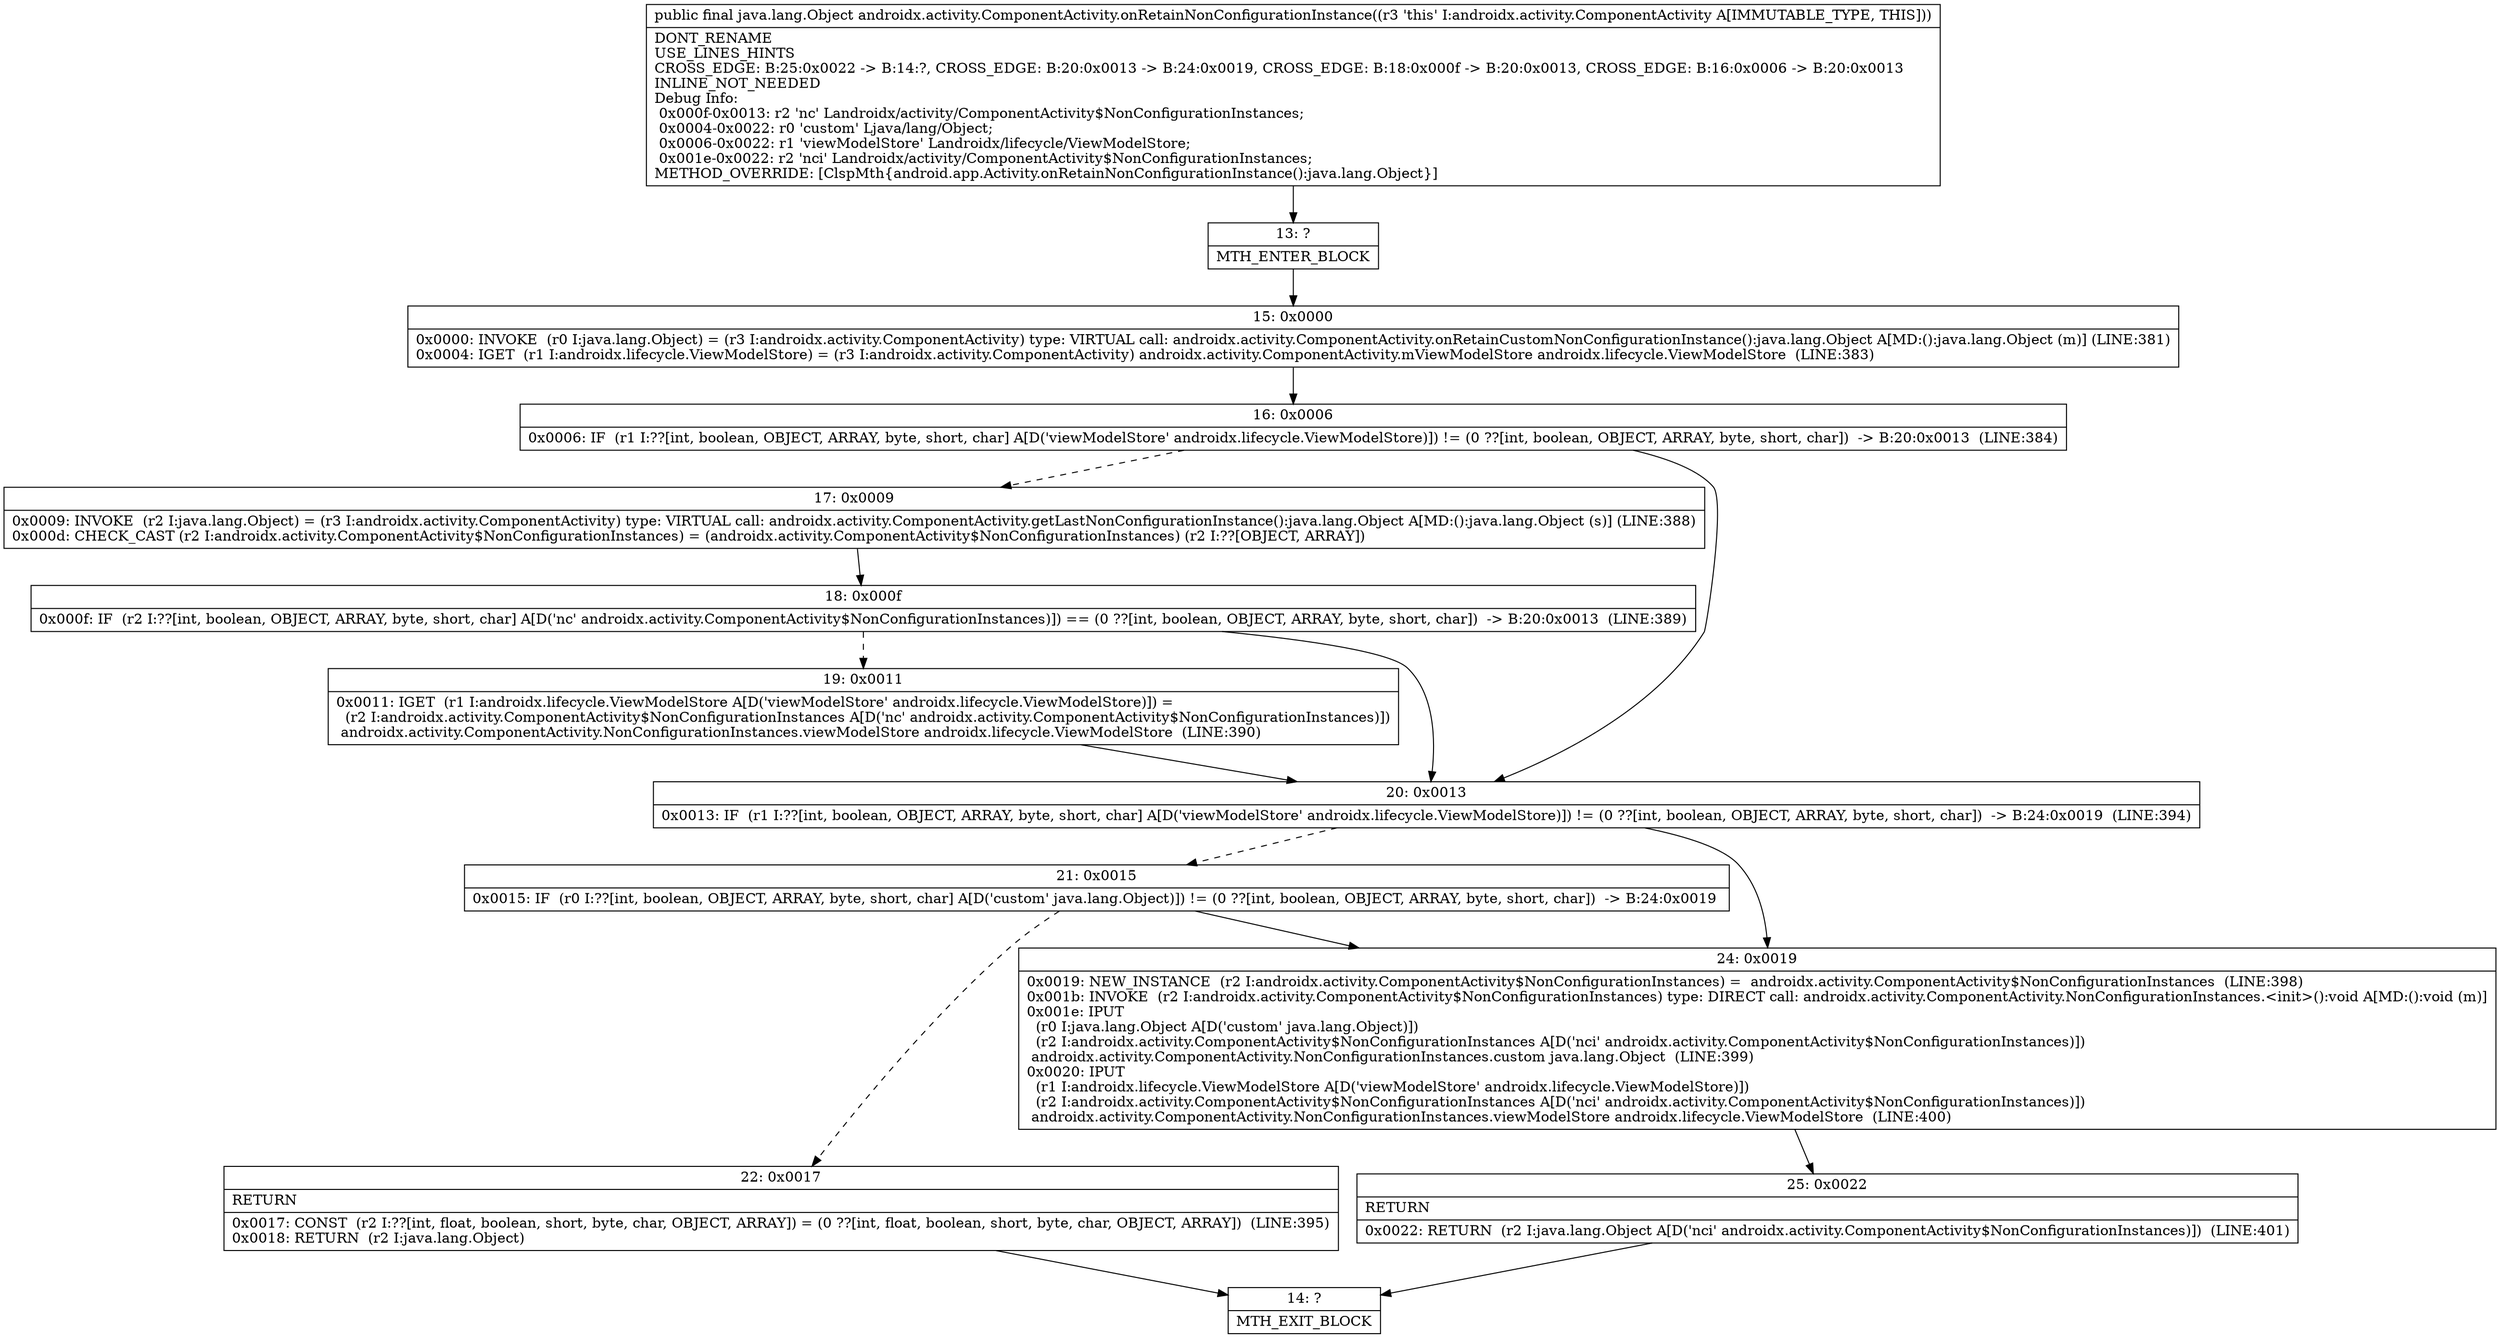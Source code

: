 digraph "CFG forandroidx.activity.ComponentActivity.onRetainNonConfigurationInstance()Ljava\/lang\/Object;" {
Node_13 [shape=record,label="{13\:\ ?|MTH_ENTER_BLOCK\l}"];
Node_15 [shape=record,label="{15\:\ 0x0000|0x0000: INVOKE  (r0 I:java.lang.Object) = (r3 I:androidx.activity.ComponentActivity) type: VIRTUAL call: androidx.activity.ComponentActivity.onRetainCustomNonConfigurationInstance():java.lang.Object A[MD:():java.lang.Object (m)] (LINE:381)\l0x0004: IGET  (r1 I:androidx.lifecycle.ViewModelStore) = (r3 I:androidx.activity.ComponentActivity) androidx.activity.ComponentActivity.mViewModelStore androidx.lifecycle.ViewModelStore  (LINE:383)\l}"];
Node_16 [shape=record,label="{16\:\ 0x0006|0x0006: IF  (r1 I:??[int, boolean, OBJECT, ARRAY, byte, short, char] A[D('viewModelStore' androidx.lifecycle.ViewModelStore)]) != (0 ??[int, boolean, OBJECT, ARRAY, byte, short, char])  \-\> B:20:0x0013  (LINE:384)\l}"];
Node_17 [shape=record,label="{17\:\ 0x0009|0x0009: INVOKE  (r2 I:java.lang.Object) = (r3 I:androidx.activity.ComponentActivity) type: VIRTUAL call: androidx.activity.ComponentActivity.getLastNonConfigurationInstance():java.lang.Object A[MD:():java.lang.Object (s)] (LINE:388)\l0x000d: CHECK_CAST (r2 I:androidx.activity.ComponentActivity$NonConfigurationInstances) = (androidx.activity.ComponentActivity$NonConfigurationInstances) (r2 I:??[OBJECT, ARRAY]) \l}"];
Node_18 [shape=record,label="{18\:\ 0x000f|0x000f: IF  (r2 I:??[int, boolean, OBJECT, ARRAY, byte, short, char] A[D('nc' androidx.activity.ComponentActivity$NonConfigurationInstances)]) == (0 ??[int, boolean, OBJECT, ARRAY, byte, short, char])  \-\> B:20:0x0013  (LINE:389)\l}"];
Node_19 [shape=record,label="{19\:\ 0x0011|0x0011: IGET  (r1 I:androidx.lifecycle.ViewModelStore A[D('viewModelStore' androidx.lifecycle.ViewModelStore)]) = \l  (r2 I:androidx.activity.ComponentActivity$NonConfigurationInstances A[D('nc' androidx.activity.ComponentActivity$NonConfigurationInstances)])\l androidx.activity.ComponentActivity.NonConfigurationInstances.viewModelStore androidx.lifecycle.ViewModelStore  (LINE:390)\l}"];
Node_20 [shape=record,label="{20\:\ 0x0013|0x0013: IF  (r1 I:??[int, boolean, OBJECT, ARRAY, byte, short, char] A[D('viewModelStore' androidx.lifecycle.ViewModelStore)]) != (0 ??[int, boolean, OBJECT, ARRAY, byte, short, char])  \-\> B:24:0x0019  (LINE:394)\l}"];
Node_21 [shape=record,label="{21\:\ 0x0015|0x0015: IF  (r0 I:??[int, boolean, OBJECT, ARRAY, byte, short, char] A[D('custom' java.lang.Object)]) != (0 ??[int, boolean, OBJECT, ARRAY, byte, short, char])  \-\> B:24:0x0019 \l}"];
Node_22 [shape=record,label="{22\:\ 0x0017|RETURN\l|0x0017: CONST  (r2 I:??[int, float, boolean, short, byte, char, OBJECT, ARRAY]) = (0 ??[int, float, boolean, short, byte, char, OBJECT, ARRAY])  (LINE:395)\l0x0018: RETURN  (r2 I:java.lang.Object) \l}"];
Node_14 [shape=record,label="{14\:\ ?|MTH_EXIT_BLOCK\l}"];
Node_24 [shape=record,label="{24\:\ 0x0019|0x0019: NEW_INSTANCE  (r2 I:androidx.activity.ComponentActivity$NonConfigurationInstances) =  androidx.activity.ComponentActivity$NonConfigurationInstances  (LINE:398)\l0x001b: INVOKE  (r2 I:androidx.activity.ComponentActivity$NonConfigurationInstances) type: DIRECT call: androidx.activity.ComponentActivity.NonConfigurationInstances.\<init\>():void A[MD:():void (m)]\l0x001e: IPUT  \l  (r0 I:java.lang.Object A[D('custom' java.lang.Object)])\l  (r2 I:androidx.activity.ComponentActivity$NonConfigurationInstances A[D('nci' androidx.activity.ComponentActivity$NonConfigurationInstances)])\l androidx.activity.ComponentActivity.NonConfigurationInstances.custom java.lang.Object  (LINE:399)\l0x0020: IPUT  \l  (r1 I:androidx.lifecycle.ViewModelStore A[D('viewModelStore' androidx.lifecycle.ViewModelStore)])\l  (r2 I:androidx.activity.ComponentActivity$NonConfigurationInstances A[D('nci' androidx.activity.ComponentActivity$NonConfigurationInstances)])\l androidx.activity.ComponentActivity.NonConfigurationInstances.viewModelStore androidx.lifecycle.ViewModelStore  (LINE:400)\l}"];
Node_25 [shape=record,label="{25\:\ 0x0022|RETURN\l|0x0022: RETURN  (r2 I:java.lang.Object A[D('nci' androidx.activity.ComponentActivity$NonConfigurationInstances)])  (LINE:401)\l}"];
MethodNode[shape=record,label="{public final java.lang.Object androidx.activity.ComponentActivity.onRetainNonConfigurationInstance((r3 'this' I:androidx.activity.ComponentActivity A[IMMUTABLE_TYPE, THIS]))  | DONT_RENAME\lUSE_LINES_HINTS\lCROSS_EDGE: B:25:0x0022 \-\> B:14:?, CROSS_EDGE: B:20:0x0013 \-\> B:24:0x0019, CROSS_EDGE: B:18:0x000f \-\> B:20:0x0013, CROSS_EDGE: B:16:0x0006 \-\> B:20:0x0013\lINLINE_NOT_NEEDED\lDebug Info:\l  0x000f\-0x0013: r2 'nc' Landroidx\/activity\/ComponentActivity$NonConfigurationInstances;\l  0x0004\-0x0022: r0 'custom' Ljava\/lang\/Object;\l  0x0006\-0x0022: r1 'viewModelStore' Landroidx\/lifecycle\/ViewModelStore;\l  0x001e\-0x0022: r2 'nci' Landroidx\/activity\/ComponentActivity$NonConfigurationInstances;\lMETHOD_OVERRIDE: [ClspMth\{android.app.Activity.onRetainNonConfigurationInstance():java.lang.Object\}]\l}"];
MethodNode -> Node_13;Node_13 -> Node_15;
Node_15 -> Node_16;
Node_16 -> Node_17[style=dashed];
Node_16 -> Node_20;
Node_17 -> Node_18;
Node_18 -> Node_19[style=dashed];
Node_18 -> Node_20;
Node_19 -> Node_20;
Node_20 -> Node_21[style=dashed];
Node_20 -> Node_24;
Node_21 -> Node_22[style=dashed];
Node_21 -> Node_24;
Node_22 -> Node_14;
Node_24 -> Node_25;
Node_25 -> Node_14;
}

